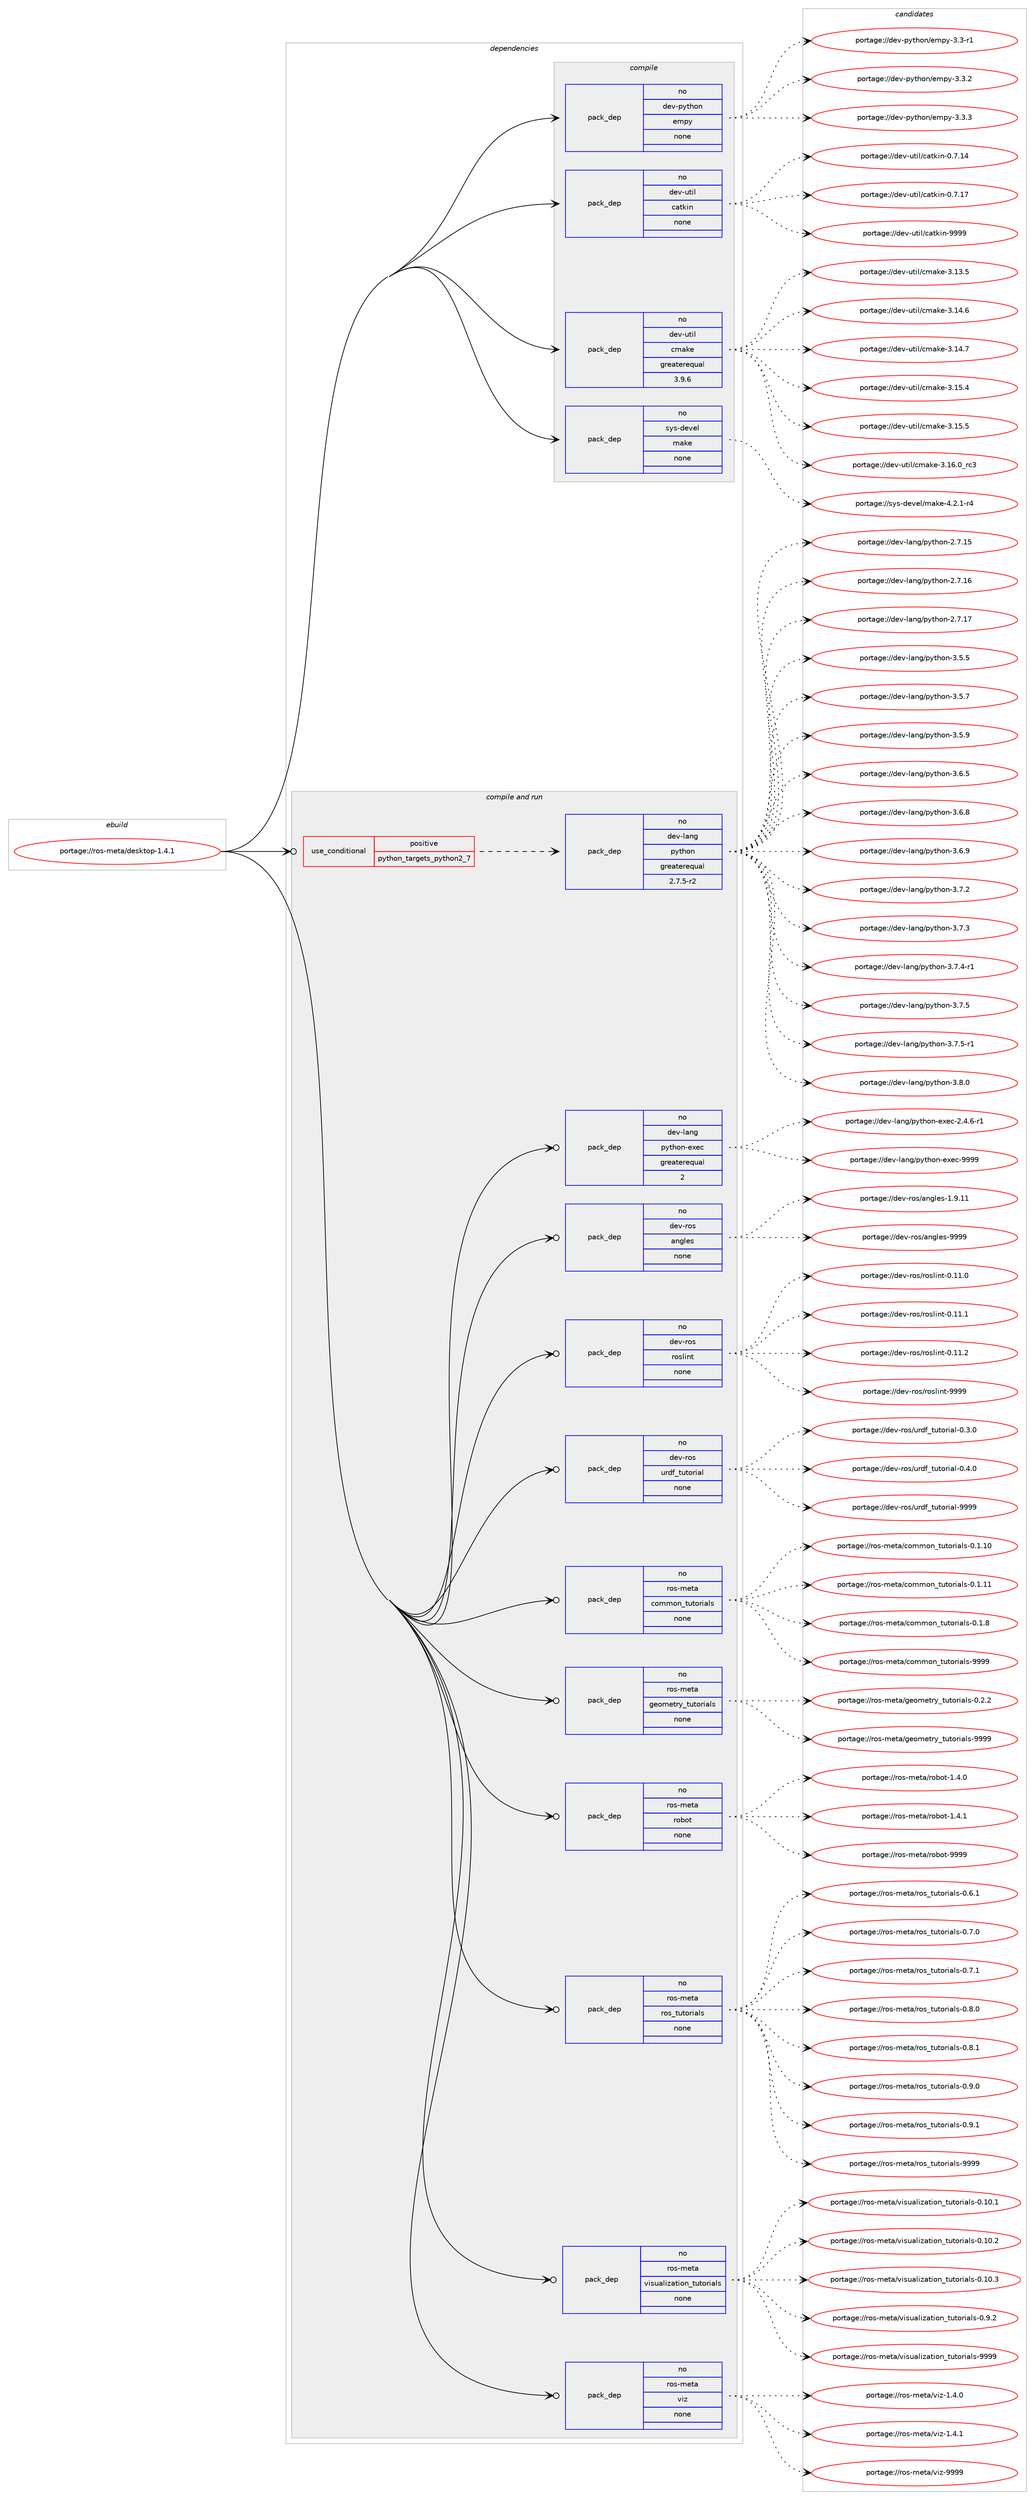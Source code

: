 digraph prolog {

# *************
# Graph options
# *************

newrank=true;
concentrate=true;
compound=true;
graph [rankdir=LR,fontname=Helvetica,fontsize=10,ranksep=1.5];#, ranksep=2.5, nodesep=0.2];
edge  [arrowhead=vee];
node  [fontname=Helvetica,fontsize=10];

# **********
# The ebuild
# **********

subgraph cluster_leftcol {
color=gray;
rank=same;
label=<<i>ebuild</i>>;
id [label="portage://ros-meta/desktop-1.4.1", color=red, width=4, href="../ros-meta/desktop-1.4.1.svg"];
}

# ****************
# The dependencies
# ****************

subgraph cluster_midcol {
color=gray;
label=<<i>dependencies</i>>;
subgraph cluster_compile {
fillcolor="#eeeeee";
style=filled;
label=<<i>compile</i>>;
subgraph pack278071 {
dependency379287 [label=<<TABLE BORDER="0" CELLBORDER="1" CELLSPACING="0" CELLPADDING="4" WIDTH="220"><TR><TD ROWSPAN="6" CELLPADDING="30">pack_dep</TD></TR><TR><TD WIDTH="110">no</TD></TR><TR><TD>dev-python</TD></TR><TR><TD>empy</TD></TR><TR><TD>none</TD></TR><TR><TD></TD></TR></TABLE>>, shape=none, color=blue];
}
id:e -> dependency379287:w [weight=20,style="solid",arrowhead="vee"];
subgraph pack278072 {
dependency379288 [label=<<TABLE BORDER="0" CELLBORDER="1" CELLSPACING="0" CELLPADDING="4" WIDTH="220"><TR><TD ROWSPAN="6" CELLPADDING="30">pack_dep</TD></TR><TR><TD WIDTH="110">no</TD></TR><TR><TD>dev-util</TD></TR><TR><TD>catkin</TD></TR><TR><TD>none</TD></TR><TR><TD></TD></TR></TABLE>>, shape=none, color=blue];
}
id:e -> dependency379288:w [weight=20,style="solid",arrowhead="vee"];
subgraph pack278073 {
dependency379289 [label=<<TABLE BORDER="0" CELLBORDER="1" CELLSPACING="0" CELLPADDING="4" WIDTH="220"><TR><TD ROWSPAN="6" CELLPADDING="30">pack_dep</TD></TR><TR><TD WIDTH="110">no</TD></TR><TR><TD>dev-util</TD></TR><TR><TD>cmake</TD></TR><TR><TD>greaterequal</TD></TR><TR><TD>3.9.6</TD></TR></TABLE>>, shape=none, color=blue];
}
id:e -> dependency379289:w [weight=20,style="solid",arrowhead="vee"];
subgraph pack278074 {
dependency379290 [label=<<TABLE BORDER="0" CELLBORDER="1" CELLSPACING="0" CELLPADDING="4" WIDTH="220"><TR><TD ROWSPAN="6" CELLPADDING="30">pack_dep</TD></TR><TR><TD WIDTH="110">no</TD></TR><TR><TD>sys-devel</TD></TR><TR><TD>make</TD></TR><TR><TD>none</TD></TR><TR><TD></TD></TR></TABLE>>, shape=none, color=blue];
}
id:e -> dependency379290:w [weight=20,style="solid",arrowhead="vee"];
}
subgraph cluster_compileandrun {
fillcolor="#eeeeee";
style=filled;
label=<<i>compile and run</i>>;
subgraph cond94798 {
dependency379291 [label=<<TABLE BORDER="0" CELLBORDER="1" CELLSPACING="0" CELLPADDING="4"><TR><TD ROWSPAN="3" CELLPADDING="10">use_conditional</TD></TR><TR><TD>positive</TD></TR><TR><TD>python_targets_python2_7</TD></TR></TABLE>>, shape=none, color=red];
subgraph pack278075 {
dependency379292 [label=<<TABLE BORDER="0" CELLBORDER="1" CELLSPACING="0" CELLPADDING="4" WIDTH="220"><TR><TD ROWSPAN="6" CELLPADDING="30">pack_dep</TD></TR><TR><TD WIDTH="110">no</TD></TR><TR><TD>dev-lang</TD></TR><TR><TD>python</TD></TR><TR><TD>greaterequal</TD></TR><TR><TD>2.7.5-r2</TD></TR></TABLE>>, shape=none, color=blue];
}
dependency379291:e -> dependency379292:w [weight=20,style="dashed",arrowhead="vee"];
}
id:e -> dependency379291:w [weight=20,style="solid",arrowhead="odotvee"];
subgraph pack278076 {
dependency379293 [label=<<TABLE BORDER="0" CELLBORDER="1" CELLSPACING="0" CELLPADDING="4" WIDTH="220"><TR><TD ROWSPAN="6" CELLPADDING="30">pack_dep</TD></TR><TR><TD WIDTH="110">no</TD></TR><TR><TD>dev-lang</TD></TR><TR><TD>python-exec</TD></TR><TR><TD>greaterequal</TD></TR><TR><TD>2</TD></TR></TABLE>>, shape=none, color=blue];
}
id:e -> dependency379293:w [weight=20,style="solid",arrowhead="odotvee"];
subgraph pack278077 {
dependency379294 [label=<<TABLE BORDER="0" CELLBORDER="1" CELLSPACING="0" CELLPADDING="4" WIDTH="220"><TR><TD ROWSPAN="6" CELLPADDING="30">pack_dep</TD></TR><TR><TD WIDTH="110">no</TD></TR><TR><TD>dev-ros</TD></TR><TR><TD>angles</TD></TR><TR><TD>none</TD></TR><TR><TD></TD></TR></TABLE>>, shape=none, color=blue];
}
id:e -> dependency379294:w [weight=20,style="solid",arrowhead="odotvee"];
subgraph pack278078 {
dependency379295 [label=<<TABLE BORDER="0" CELLBORDER="1" CELLSPACING="0" CELLPADDING="4" WIDTH="220"><TR><TD ROWSPAN="6" CELLPADDING="30">pack_dep</TD></TR><TR><TD WIDTH="110">no</TD></TR><TR><TD>dev-ros</TD></TR><TR><TD>roslint</TD></TR><TR><TD>none</TD></TR><TR><TD></TD></TR></TABLE>>, shape=none, color=blue];
}
id:e -> dependency379295:w [weight=20,style="solid",arrowhead="odotvee"];
subgraph pack278079 {
dependency379296 [label=<<TABLE BORDER="0" CELLBORDER="1" CELLSPACING="0" CELLPADDING="4" WIDTH="220"><TR><TD ROWSPAN="6" CELLPADDING="30">pack_dep</TD></TR><TR><TD WIDTH="110">no</TD></TR><TR><TD>dev-ros</TD></TR><TR><TD>urdf_tutorial</TD></TR><TR><TD>none</TD></TR><TR><TD></TD></TR></TABLE>>, shape=none, color=blue];
}
id:e -> dependency379296:w [weight=20,style="solid",arrowhead="odotvee"];
subgraph pack278080 {
dependency379297 [label=<<TABLE BORDER="0" CELLBORDER="1" CELLSPACING="0" CELLPADDING="4" WIDTH="220"><TR><TD ROWSPAN="6" CELLPADDING="30">pack_dep</TD></TR><TR><TD WIDTH="110">no</TD></TR><TR><TD>ros-meta</TD></TR><TR><TD>common_tutorials</TD></TR><TR><TD>none</TD></TR><TR><TD></TD></TR></TABLE>>, shape=none, color=blue];
}
id:e -> dependency379297:w [weight=20,style="solid",arrowhead="odotvee"];
subgraph pack278081 {
dependency379298 [label=<<TABLE BORDER="0" CELLBORDER="1" CELLSPACING="0" CELLPADDING="4" WIDTH="220"><TR><TD ROWSPAN="6" CELLPADDING="30">pack_dep</TD></TR><TR><TD WIDTH="110">no</TD></TR><TR><TD>ros-meta</TD></TR><TR><TD>geometry_tutorials</TD></TR><TR><TD>none</TD></TR><TR><TD></TD></TR></TABLE>>, shape=none, color=blue];
}
id:e -> dependency379298:w [weight=20,style="solid",arrowhead="odotvee"];
subgraph pack278082 {
dependency379299 [label=<<TABLE BORDER="0" CELLBORDER="1" CELLSPACING="0" CELLPADDING="4" WIDTH="220"><TR><TD ROWSPAN="6" CELLPADDING="30">pack_dep</TD></TR><TR><TD WIDTH="110">no</TD></TR><TR><TD>ros-meta</TD></TR><TR><TD>robot</TD></TR><TR><TD>none</TD></TR><TR><TD></TD></TR></TABLE>>, shape=none, color=blue];
}
id:e -> dependency379299:w [weight=20,style="solid",arrowhead="odotvee"];
subgraph pack278083 {
dependency379300 [label=<<TABLE BORDER="0" CELLBORDER="1" CELLSPACING="0" CELLPADDING="4" WIDTH="220"><TR><TD ROWSPAN="6" CELLPADDING="30">pack_dep</TD></TR><TR><TD WIDTH="110">no</TD></TR><TR><TD>ros-meta</TD></TR><TR><TD>ros_tutorials</TD></TR><TR><TD>none</TD></TR><TR><TD></TD></TR></TABLE>>, shape=none, color=blue];
}
id:e -> dependency379300:w [weight=20,style="solid",arrowhead="odotvee"];
subgraph pack278084 {
dependency379301 [label=<<TABLE BORDER="0" CELLBORDER="1" CELLSPACING="0" CELLPADDING="4" WIDTH="220"><TR><TD ROWSPAN="6" CELLPADDING="30">pack_dep</TD></TR><TR><TD WIDTH="110">no</TD></TR><TR><TD>ros-meta</TD></TR><TR><TD>visualization_tutorials</TD></TR><TR><TD>none</TD></TR><TR><TD></TD></TR></TABLE>>, shape=none, color=blue];
}
id:e -> dependency379301:w [weight=20,style="solid",arrowhead="odotvee"];
subgraph pack278085 {
dependency379302 [label=<<TABLE BORDER="0" CELLBORDER="1" CELLSPACING="0" CELLPADDING="4" WIDTH="220"><TR><TD ROWSPAN="6" CELLPADDING="30">pack_dep</TD></TR><TR><TD WIDTH="110">no</TD></TR><TR><TD>ros-meta</TD></TR><TR><TD>viz</TD></TR><TR><TD>none</TD></TR><TR><TD></TD></TR></TABLE>>, shape=none, color=blue];
}
id:e -> dependency379302:w [weight=20,style="solid",arrowhead="odotvee"];
}
subgraph cluster_run {
fillcolor="#eeeeee";
style=filled;
label=<<i>run</i>>;
}
}

# **************
# The candidates
# **************

subgraph cluster_choices {
rank=same;
color=gray;
label=<<i>candidates</i>>;

subgraph choice278071 {
color=black;
nodesep=1;
choiceportage1001011184511212111610411111047101109112121455146514511449 [label="portage://dev-python/empy-3.3-r1", color=red, width=4,href="../dev-python/empy-3.3-r1.svg"];
choiceportage1001011184511212111610411111047101109112121455146514650 [label="portage://dev-python/empy-3.3.2", color=red, width=4,href="../dev-python/empy-3.3.2.svg"];
choiceportage1001011184511212111610411111047101109112121455146514651 [label="portage://dev-python/empy-3.3.3", color=red, width=4,href="../dev-python/empy-3.3.3.svg"];
dependency379287:e -> choiceportage1001011184511212111610411111047101109112121455146514511449:w [style=dotted,weight="100"];
dependency379287:e -> choiceportage1001011184511212111610411111047101109112121455146514650:w [style=dotted,weight="100"];
dependency379287:e -> choiceportage1001011184511212111610411111047101109112121455146514651:w [style=dotted,weight="100"];
}
subgraph choice278072 {
color=black;
nodesep=1;
choiceportage1001011184511711610510847999711610710511045484655464952 [label="portage://dev-util/catkin-0.7.14", color=red, width=4,href="../dev-util/catkin-0.7.14.svg"];
choiceportage1001011184511711610510847999711610710511045484655464955 [label="portage://dev-util/catkin-0.7.17", color=red, width=4,href="../dev-util/catkin-0.7.17.svg"];
choiceportage100101118451171161051084799971161071051104557575757 [label="portage://dev-util/catkin-9999", color=red, width=4,href="../dev-util/catkin-9999.svg"];
dependency379288:e -> choiceportage1001011184511711610510847999711610710511045484655464952:w [style=dotted,weight="100"];
dependency379288:e -> choiceportage1001011184511711610510847999711610710511045484655464955:w [style=dotted,weight="100"];
dependency379288:e -> choiceportage100101118451171161051084799971161071051104557575757:w [style=dotted,weight="100"];
}
subgraph choice278073 {
color=black;
nodesep=1;
choiceportage1001011184511711610510847991099710710145514649514653 [label="portage://dev-util/cmake-3.13.5", color=red, width=4,href="../dev-util/cmake-3.13.5.svg"];
choiceportage1001011184511711610510847991099710710145514649524654 [label="portage://dev-util/cmake-3.14.6", color=red, width=4,href="../dev-util/cmake-3.14.6.svg"];
choiceportage1001011184511711610510847991099710710145514649524655 [label="portage://dev-util/cmake-3.14.7", color=red, width=4,href="../dev-util/cmake-3.14.7.svg"];
choiceportage1001011184511711610510847991099710710145514649534652 [label="portage://dev-util/cmake-3.15.4", color=red, width=4,href="../dev-util/cmake-3.15.4.svg"];
choiceportage1001011184511711610510847991099710710145514649534653 [label="portage://dev-util/cmake-3.15.5", color=red, width=4,href="../dev-util/cmake-3.15.5.svg"];
choiceportage1001011184511711610510847991099710710145514649544648951149951 [label="portage://dev-util/cmake-3.16.0_rc3", color=red, width=4,href="../dev-util/cmake-3.16.0_rc3.svg"];
dependency379289:e -> choiceportage1001011184511711610510847991099710710145514649514653:w [style=dotted,weight="100"];
dependency379289:e -> choiceportage1001011184511711610510847991099710710145514649524654:w [style=dotted,weight="100"];
dependency379289:e -> choiceportage1001011184511711610510847991099710710145514649524655:w [style=dotted,weight="100"];
dependency379289:e -> choiceportage1001011184511711610510847991099710710145514649534652:w [style=dotted,weight="100"];
dependency379289:e -> choiceportage1001011184511711610510847991099710710145514649534653:w [style=dotted,weight="100"];
dependency379289:e -> choiceportage1001011184511711610510847991099710710145514649544648951149951:w [style=dotted,weight="100"];
}
subgraph choice278074 {
color=black;
nodesep=1;
choiceportage1151211154510010111810110847109971071014552465046494511452 [label="portage://sys-devel/make-4.2.1-r4", color=red, width=4,href="../sys-devel/make-4.2.1-r4.svg"];
dependency379290:e -> choiceportage1151211154510010111810110847109971071014552465046494511452:w [style=dotted,weight="100"];
}
subgraph choice278075 {
color=black;
nodesep=1;
choiceportage10010111845108971101034711212111610411111045504655464953 [label="portage://dev-lang/python-2.7.15", color=red, width=4,href="../dev-lang/python-2.7.15.svg"];
choiceportage10010111845108971101034711212111610411111045504655464954 [label="portage://dev-lang/python-2.7.16", color=red, width=4,href="../dev-lang/python-2.7.16.svg"];
choiceportage10010111845108971101034711212111610411111045504655464955 [label="portage://dev-lang/python-2.7.17", color=red, width=4,href="../dev-lang/python-2.7.17.svg"];
choiceportage100101118451089711010347112121116104111110455146534653 [label="portage://dev-lang/python-3.5.5", color=red, width=4,href="../dev-lang/python-3.5.5.svg"];
choiceportage100101118451089711010347112121116104111110455146534655 [label="portage://dev-lang/python-3.5.7", color=red, width=4,href="../dev-lang/python-3.5.7.svg"];
choiceportage100101118451089711010347112121116104111110455146534657 [label="portage://dev-lang/python-3.5.9", color=red, width=4,href="../dev-lang/python-3.5.9.svg"];
choiceportage100101118451089711010347112121116104111110455146544653 [label="portage://dev-lang/python-3.6.5", color=red, width=4,href="../dev-lang/python-3.6.5.svg"];
choiceportage100101118451089711010347112121116104111110455146544656 [label="portage://dev-lang/python-3.6.8", color=red, width=4,href="../dev-lang/python-3.6.8.svg"];
choiceportage100101118451089711010347112121116104111110455146544657 [label="portage://dev-lang/python-3.6.9", color=red, width=4,href="../dev-lang/python-3.6.9.svg"];
choiceportage100101118451089711010347112121116104111110455146554650 [label="portage://dev-lang/python-3.7.2", color=red, width=4,href="../dev-lang/python-3.7.2.svg"];
choiceportage100101118451089711010347112121116104111110455146554651 [label="portage://dev-lang/python-3.7.3", color=red, width=4,href="../dev-lang/python-3.7.3.svg"];
choiceportage1001011184510897110103471121211161041111104551465546524511449 [label="portage://dev-lang/python-3.7.4-r1", color=red, width=4,href="../dev-lang/python-3.7.4-r1.svg"];
choiceportage100101118451089711010347112121116104111110455146554653 [label="portage://dev-lang/python-3.7.5", color=red, width=4,href="../dev-lang/python-3.7.5.svg"];
choiceportage1001011184510897110103471121211161041111104551465546534511449 [label="portage://dev-lang/python-3.7.5-r1", color=red, width=4,href="../dev-lang/python-3.7.5-r1.svg"];
choiceportage100101118451089711010347112121116104111110455146564648 [label="portage://dev-lang/python-3.8.0", color=red, width=4,href="../dev-lang/python-3.8.0.svg"];
dependency379292:e -> choiceportage10010111845108971101034711212111610411111045504655464953:w [style=dotted,weight="100"];
dependency379292:e -> choiceportage10010111845108971101034711212111610411111045504655464954:w [style=dotted,weight="100"];
dependency379292:e -> choiceportage10010111845108971101034711212111610411111045504655464955:w [style=dotted,weight="100"];
dependency379292:e -> choiceportage100101118451089711010347112121116104111110455146534653:w [style=dotted,weight="100"];
dependency379292:e -> choiceportage100101118451089711010347112121116104111110455146534655:w [style=dotted,weight="100"];
dependency379292:e -> choiceportage100101118451089711010347112121116104111110455146534657:w [style=dotted,weight="100"];
dependency379292:e -> choiceportage100101118451089711010347112121116104111110455146544653:w [style=dotted,weight="100"];
dependency379292:e -> choiceportage100101118451089711010347112121116104111110455146544656:w [style=dotted,weight="100"];
dependency379292:e -> choiceportage100101118451089711010347112121116104111110455146544657:w [style=dotted,weight="100"];
dependency379292:e -> choiceportage100101118451089711010347112121116104111110455146554650:w [style=dotted,weight="100"];
dependency379292:e -> choiceportage100101118451089711010347112121116104111110455146554651:w [style=dotted,weight="100"];
dependency379292:e -> choiceportage1001011184510897110103471121211161041111104551465546524511449:w [style=dotted,weight="100"];
dependency379292:e -> choiceportage100101118451089711010347112121116104111110455146554653:w [style=dotted,weight="100"];
dependency379292:e -> choiceportage1001011184510897110103471121211161041111104551465546534511449:w [style=dotted,weight="100"];
dependency379292:e -> choiceportage100101118451089711010347112121116104111110455146564648:w [style=dotted,weight="100"];
}
subgraph choice278076 {
color=black;
nodesep=1;
choiceportage10010111845108971101034711212111610411111045101120101994550465246544511449 [label="portage://dev-lang/python-exec-2.4.6-r1", color=red, width=4,href="../dev-lang/python-exec-2.4.6-r1.svg"];
choiceportage10010111845108971101034711212111610411111045101120101994557575757 [label="portage://dev-lang/python-exec-9999", color=red, width=4,href="../dev-lang/python-exec-9999.svg"];
dependency379293:e -> choiceportage10010111845108971101034711212111610411111045101120101994550465246544511449:w [style=dotted,weight="100"];
dependency379293:e -> choiceportage10010111845108971101034711212111610411111045101120101994557575757:w [style=dotted,weight="100"];
}
subgraph choice278077 {
color=black;
nodesep=1;
choiceportage10010111845114111115479711010310810111545494657464949 [label="portage://dev-ros/angles-1.9.11", color=red, width=4,href="../dev-ros/angles-1.9.11.svg"];
choiceportage1001011184511411111547971101031081011154557575757 [label="portage://dev-ros/angles-9999", color=red, width=4,href="../dev-ros/angles-9999.svg"];
dependency379294:e -> choiceportage10010111845114111115479711010310810111545494657464949:w [style=dotted,weight="100"];
dependency379294:e -> choiceportage1001011184511411111547971101031081011154557575757:w [style=dotted,weight="100"];
}
subgraph choice278078 {
color=black;
nodesep=1;
choiceportage100101118451141111154711411111510810511011645484649494648 [label="portage://dev-ros/roslint-0.11.0", color=red, width=4,href="../dev-ros/roslint-0.11.0.svg"];
choiceportage100101118451141111154711411111510810511011645484649494649 [label="portage://dev-ros/roslint-0.11.1", color=red, width=4,href="../dev-ros/roslint-0.11.1.svg"];
choiceportage100101118451141111154711411111510810511011645484649494650 [label="portage://dev-ros/roslint-0.11.2", color=red, width=4,href="../dev-ros/roslint-0.11.2.svg"];
choiceportage10010111845114111115471141111151081051101164557575757 [label="portage://dev-ros/roslint-9999", color=red, width=4,href="../dev-ros/roslint-9999.svg"];
dependency379295:e -> choiceportage100101118451141111154711411111510810511011645484649494648:w [style=dotted,weight="100"];
dependency379295:e -> choiceportage100101118451141111154711411111510810511011645484649494649:w [style=dotted,weight="100"];
dependency379295:e -> choiceportage100101118451141111154711411111510810511011645484649494650:w [style=dotted,weight="100"];
dependency379295:e -> choiceportage10010111845114111115471141111151081051101164557575757:w [style=dotted,weight="100"];
}
subgraph choice278079 {
color=black;
nodesep=1;
choiceportage10010111845114111115471171141001029511611711611111410597108454846514648 [label="portage://dev-ros/urdf_tutorial-0.3.0", color=red, width=4,href="../dev-ros/urdf_tutorial-0.3.0.svg"];
choiceportage10010111845114111115471171141001029511611711611111410597108454846524648 [label="portage://dev-ros/urdf_tutorial-0.4.0", color=red, width=4,href="../dev-ros/urdf_tutorial-0.4.0.svg"];
choiceportage100101118451141111154711711410010295116117116111114105971084557575757 [label="portage://dev-ros/urdf_tutorial-9999", color=red, width=4,href="../dev-ros/urdf_tutorial-9999.svg"];
dependency379296:e -> choiceportage10010111845114111115471171141001029511611711611111410597108454846514648:w [style=dotted,weight="100"];
dependency379296:e -> choiceportage10010111845114111115471171141001029511611711611111410597108454846524648:w [style=dotted,weight="100"];
dependency379296:e -> choiceportage100101118451141111154711711410010295116117116111114105971084557575757:w [style=dotted,weight="100"];
}
subgraph choice278080 {
color=black;
nodesep=1;
choiceportage11411111545109101116974799111109109111110951161171161111141059710811545484649464948 [label="portage://ros-meta/common_tutorials-0.1.10", color=red, width=4,href="../ros-meta/common_tutorials-0.1.10.svg"];
choiceportage11411111545109101116974799111109109111110951161171161111141059710811545484649464949 [label="portage://ros-meta/common_tutorials-0.1.11", color=red, width=4,href="../ros-meta/common_tutorials-0.1.11.svg"];
choiceportage114111115451091011169747991111091091111109511611711611111410597108115454846494656 [label="portage://ros-meta/common_tutorials-0.1.8", color=red, width=4,href="../ros-meta/common_tutorials-0.1.8.svg"];
choiceportage1141111154510910111697479911110910911111095116117116111114105971081154557575757 [label="portage://ros-meta/common_tutorials-9999", color=red, width=4,href="../ros-meta/common_tutorials-9999.svg"];
dependency379297:e -> choiceportage11411111545109101116974799111109109111110951161171161111141059710811545484649464948:w [style=dotted,weight="100"];
dependency379297:e -> choiceportage11411111545109101116974799111109109111110951161171161111141059710811545484649464949:w [style=dotted,weight="100"];
dependency379297:e -> choiceportage114111115451091011169747991111091091111109511611711611111410597108115454846494656:w [style=dotted,weight="100"];
dependency379297:e -> choiceportage1141111154510910111697479911110910911111095116117116111114105971081154557575757:w [style=dotted,weight="100"];
}
subgraph choice278081 {
color=black;
nodesep=1;
choiceportage1141111154510910111697471031011111091011161141219511611711611111410597108115454846504650 [label="portage://ros-meta/geometry_tutorials-0.2.2", color=red, width=4,href="../ros-meta/geometry_tutorials-0.2.2.svg"];
choiceportage11411111545109101116974710310111110910111611412195116117116111114105971081154557575757 [label="portage://ros-meta/geometry_tutorials-9999", color=red, width=4,href="../ros-meta/geometry_tutorials-9999.svg"];
dependency379298:e -> choiceportage1141111154510910111697471031011111091011161141219511611711611111410597108115454846504650:w [style=dotted,weight="100"];
dependency379298:e -> choiceportage11411111545109101116974710310111110910111611412195116117116111114105971081154557575757:w [style=dotted,weight="100"];
}
subgraph choice278082 {
color=black;
nodesep=1;
choiceportage11411111545109101116974711411198111116454946524648 [label="portage://ros-meta/robot-1.4.0", color=red, width=4,href="../ros-meta/robot-1.4.0.svg"];
choiceportage11411111545109101116974711411198111116454946524649 [label="portage://ros-meta/robot-1.4.1", color=red, width=4,href="../ros-meta/robot-1.4.1.svg"];
choiceportage114111115451091011169747114111981111164557575757 [label="portage://ros-meta/robot-9999", color=red, width=4,href="../ros-meta/robot-9999.svg"];
dependency379299:e -> choiceportage11411111545109101116974711411198111116454946524648:w [style=dotted,weight="100"];
dependency379299:e -> choiceportage11411111545109101116974711411198111116454946524649:w [style=dotted,weight="100"];
dependency379299:e -> choiceportage114111115451091011169747114111981111164557575757:w [style=dotted,weight="100"];
}
subgraph choice278083 {
color=black;
nodesep=1;
choiceportage1141111154510910111697471141111159511611711611111410597108115454846544649 [label="portage://ros-meta/ros_tutorials-0.6.1", color=red, width=4,href="../ros-meta/ros_tutorials-0.6.1.svg"];
choiceportage1141111154510910111697471141111159511611711611111410597108115454846554648 [label="portage://ros-meta/ros_tutorials-0.7.0", color=red, width=4,href="../ros-meta/ros_tutorials-0.7.0.svg"];
choiceportage1141111154510910111697471141111159511611711611111410597108115454846554649 [label="portage://ros-meta/ros_tutorials-0.7.1", color=red, width=4,href="../ros-meta/ros_tutorials-0.7.1.svg"];
choiceportage1141111154510910111697471141111159511611711611111410597108115454846564648 [label="portage://ros-meta/ros_tutorials-0.8.0", color=red, width=4,href="../ros-meta/ros_tutorials-0.8.0.svg"];
choiceportage1141111154510910111697471141111159511611711611111410597108115454846564649 [label="portage://ros-meta/ros_tutorials-0.8.1", color=red, width=4,href="../ros-meta/ros_tutorials-0.8.1.svg"];
choiceportage1141111154510910111697471141111159511611711611111410597108115454846574648 [label="portage://ros-meta/ros_tutorials-0.9.0", color=red, width=4,href="../ros-meta/ros_tutorials-0.9.0.svg"];
choiceportage1141111154510910111697471141111159511611711611111410597108115454846574649 [label="portage://ros-meta/ros_tutorials-0.9.1", color=red, width=4,href="../ros-meta/ros_tutorials-0.9.1.svg"];
choiceportage11411111545109101116974711411111595116117116111114105971081154557575757 [label="portage://ros-meta/ros_tutorials-9999", color=red, width=4,href="../ros-meta/ros_tutorials-9999.svg"];
dependency379300:e -> choiceportage1141111154510910111697471141111159511611711611111410597108115454846544649:w [style=dotted,weight="100"];
dependency379300:e -> choiceportage1141111154510910111697471141111159511611711611111410597108115454846554648:w [style=dotted,weight="100"];
dependency379300:e -> choiceportage1141111154510910111697471141111159511611711611111410597108115454846554649:w [style=dotted,weight="100"];
dependency379300:e -> choiceportage1141111154510910111697471141111159511611711611111410597108115454846564648:w [style=dotted,weight="100"];
dependency379300:e -> choiceportage1141111154510910111697471141111159511611711611111410597108115454846564649:w [style=dotted,weight="100"];
dependency379300:e -> choiceportage1141111154510910111697471141111159511611711611111410597108115454846574648:w [style=dotted,weight="100"];
dependency379300:e -> choiceportage1141111154510910111697471141111159511611711611111410597108115454846574649:w [style=dotted,weight="100"];
dependency379300:e -> choiceportage11411111545109101116974711411111595116117116111114105971081154557575757:w [style=dotted,weight="100"];
}
subgraph choice278084 {
color=black;
nodesep=1;
choiceportage1141111154510910111697471181051151179710810512297116105111110951161171161111141059710811545484649484649 [label="portage://ros-meta/visualization_tutorials-0.10.1", color=red, width=4,href="../ros-meta/visualization_tutorials-0.10.1.svg"];
choiceportage1141111154510910111697471181051151179710810512297116105111110951161171161111141059710811545484649484650 [label="portage://ros-meta/visualization_tutorials-0.10.2", color=red, width=4,href="../ros-meta/visualization_tutorials-0.10.2.svg"];
choiceportage1141111154510910111697471181051151179710810512297116105111110951161171161111141059710811545484649484651 [label="portage://ros-meta/visualization_tutorials-0.10.3", color=red, width=4,href="../ros-meta/visualization_tutorials-0.10.3.svg"];
choiceportage11411111545109101116974711810511511797108105122971161051111109511611711611111410597108115454846574650 [label="portage://ros-meta/visualization_tutorials-0.9.2", color=red, width=4,href="../ros-meta/visualization_tutorials-0.9.2.svg"];
choiceportage114111115451091011169747118105115117971081051229711610511111095116117116111114105971081154557575757 [label="portage://ros-meta/visualization_tutorials-9999", color=red, width=4,href="../ros-meta/visualization_tutorials-9999.svg"];
dependency379301:e -> choiceportage1141111154510910111697471181051151179710810512297116105111110951161171161111141059710811545484649484649:w [style=dotted,weight="100"];
dependency379301:e -> choiceportage1141111154510910111697471181051151179710810512297116105111110951161171161111141059710811545484649484650:w [style=dotted,weight="100"];
dependency379301:e -> choiceportage1141111154510910111697471181051151179710810512297116105111110951161171161111141059710811545484649484651:w [style=dotted,weight="100"];
dependency379301:e -> choiceportage11411111545109101116974711810511511797108105122971161051111109511611711611111410597108115454846574650:w [style=dotted,weight="100"];
dependency379301:e -> choiceportage114111115451091011169747118105115117971081051229711610511111095116117116111114105971081154557575757:w [style=dotted,weight="100"];
}
subgraph choice278085 {
color=black;
nodesep=1;
choiceportage114111115451091011169747118105122454946524648 [label="portage://ros-meta/viz-1.4.0", color=red, width=4,href="../ros-meta/viz-1.4.0.svg"];
choiceportage114111115451091011169747118105122454946524649 [label="portage://ros-meta/viz-1.4.1", color=red, width=4,href="../ros-meta/viz-1.4.1.svg"];
choiceportage1141111154510910111697471181051224557575757 [label="portage://ros-meta/viz-9999", color=red, width=4,href="../ros-meta/viz-9999.svg"];
dependency379302:e -> choiceportage114111115451091011169747118105122454946524648:w [style=dotted,weight="100"];
dependency379302:e -> choiceportage114111115451091011169747118105122454946524649:w [style=dotted,weight="100"];
dependency379302:e -> choiceportage1141111154510910111697471181051224557575757:w [style=dotted,weight="100"];
}
}

}
